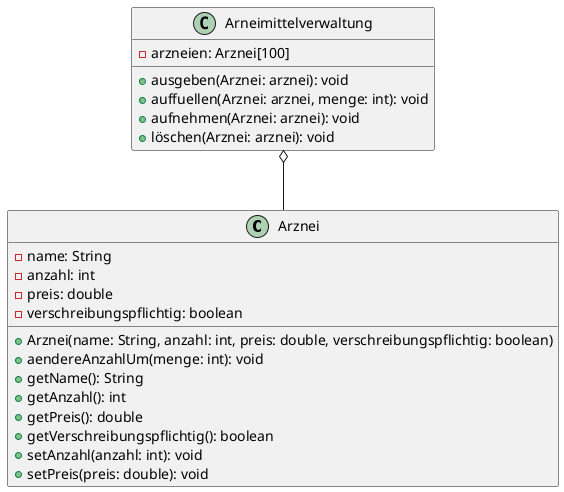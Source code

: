 @startuml
'https://plantuml.com/class-diagram

class Arznei {
    - name: String
    - anzahl: int
    - preis: double
    - verschreibungspflichtig: boolean
    + Arznei(name: String, anzahl: int, preis: double, verschreibungspflichtig: boolean)
    + aendereAnzahlUm(menge: int): void
    + getName(): String
    + getAnzahl(): int
    + getPreis(): double
    + getVerschreibungspflichtig(): boolean
    + setAnzahl(anzahl: int): void
    + setPreis(preis: double): void
}

class Arneimittelverwaltung {
    - arzneien: Arznei[100]
    + ausgeben(Arznei: arznei): void
    + auffuellen(Arznei: arznei, menge: int): void
    + aufnehmen(Arznei: arznei): void
    + löschen(Arznei: arznei): void
}

Arneimittelverwaltung o-- Arznei



@enduml